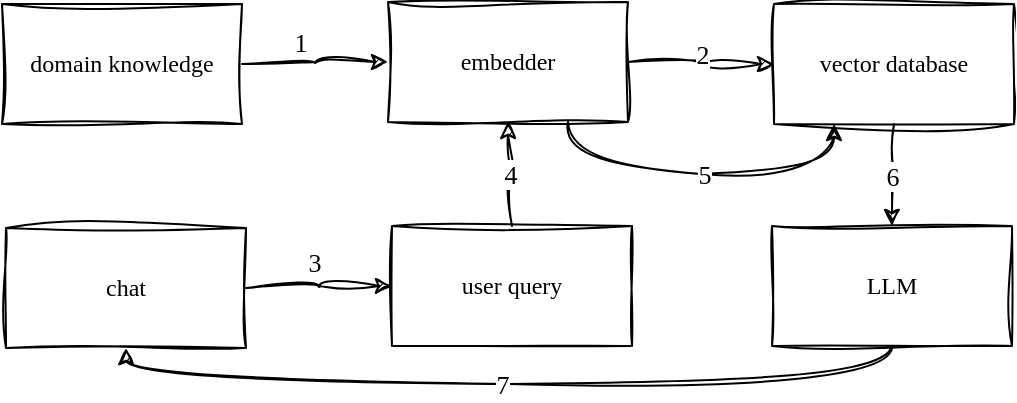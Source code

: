 <mxfile>
    <diagram id="J6ExYKhYihaM2sGmwu-2" name="Page-1">
        <mxGraphModel dx="852" dy="576" grid="1" gridSize="1" guides="1" tooltips="1" connect="1" arrows="1" fold="1" page="1" pageScale="1" pageWidth="850" pageHeight="1100" math="0" shadow="0">
            <root>
                <mxCell id="0"/>
                <mxCell id="1" parent="0"/>
                <mxCell id="2" value="chat" style="rounded=0;whiteSpace=wrap;html=1;fillColor=none;sketch=1;curveFitting=1;jiggle=2;fontFamily=Comic Sans MS;" vertex="1" parent="1">
                    <mxGeometry x="97" y="146" width="120" height="60" as="geometry"/>
                </mxCell>
                <mxCell id="3" value="domain knowledge" style="rounded=0;whiteSpace=wrap;html=1;fillColor=none;sketch=1;curveFitting=1;jiggle=2;fontFamily=Comic Sans MS;" vertex="1" parent="1">
                    <mxGeometry x="95" y="34" width="120" height="60" as="geometry"/>
                </mxCell>
                <mxCell id="4" value="user query" style="rounded=0;whiteSpace=wrap;html=1;fillColor=none;sketch=1;curveFitting=1;jiggle=2;fontFamily=Comic Sans MS;" vertex="1" parent="1">
                    <mxGeometry x="290" y="145" width="120" height="60" as="geometry"/>
                </mxCell>
                <mxCell id="5" value="" style="endArrow=classic;html=1;exitX=1;exitY=0.5;exitDx=0;exitDy=0;entryX=0;entryY=0.5;entryDx=0;entryDy=0;edgeStyle=orthogonalEdgeStyle;curved=1;sketch=1;curveFitting=1;jiggle=2;" edge="1" parent="1" source="2" target="4">
                    <mxGeometry width="50" height="50" relative="1" as="geometry">
                        <mxPoint x="262" y="365" as="sourcePoint"/>
                        <mxPoint x="312" y="315" as="targetPoint"/>
                    </mxGeometry>
                </mxCell>
                <mxCell id="13" value="3" style="edgeLabel;html=1;align=center;verticalAlign=middle;resizable=0;points=[];fontFamily=Comic Sans MS;fontSize=13;" vertex="1" connectable="0" parent="5">
                    <mxGeometry x="0.022" relative="1" as="geometry">
                        <mxPoint x="-3" y="-12" as="offset"/>
                    </mxGeometry>
                </mxCell>
                <mxCell id="6" value="embedder" style="rounded=0;whiteSpace=wrap;html=1;fillColor=none;sketch=1;curveFitting=1;jiggle=2;fontFamily=Comic Sans MS;" vertex="1" parent="1">
                    <mxGeometry x="288" y="33" width="120" height="60" as="geometry"/>
                </mxCell>
                <mxCell id="8" value="" style="endArrow=classic;html=1;exitX=1;exitY=0.5;exitDx=0;exitDy=0;entryX=0;entryY=0.5;entryDx=0;entryDy=0;edgeStyle=orthogonalEdgeStyle;curved=1;sketch=1;curveFitting=1;jiggle=2;strokeWidth=1;" edge="1" parent="1" source="3" target="6">
                    <mxGeometry width="50" height="50" relative="1" as="geometry">
                        <mxPoint x="220" y="161" as="sourcePoint"/>
                        <mxPoint x="275" y="161" as="targetPoint"/>
                    </mxGeometry>
                </mxCell>
                <mxCell id="10" value="1" style="edgeLabel;html=1;align=center;verticalAlign=middle;resizable=0;points=[];fontFamily=Comic Sans MS;fontSize=13;" vertex="1" connectable="0" parent="8">
                    <mxGeometry x="-0.086" y="-1" relative="1" as="geometry">
                        <mxPoint x="-5" y="-12" as="offset"/>
                    </mxGeometry>
                </mxCell>
                <mxCell id="9" value="vector database" style="rounded=0;whiteSpace=wrap;html=1;fillColor=none;sketch=1;curveFitting=1;jiggle=2;fontFamily=Comic Sans MS;" vertex="1" parent="1">
                    <mxGeometry x="481" y="34" width="120" height="60" as="geometry"/>
                </mxCell>
                <mxCell id="11" value="" style="endArrow=classic;html=1;exitX=1;exitY=0.5;exitDx=0;exitDy=0;entryX=0;entryY=0.5;entryDx=0;entryDy=0;edgeStyle=orthogonalEdgeStyle;curved=1;sketch=1;curveFitting=1;jiggle=2;" edge="1" parent="1" source="6" target="9">
                    <mxGeometry width="50" height="50" relative="1" as="geometry">
                        <mxPoint x="218" y="177" as="sourcePoint"/>
                        <mxPoint x="291" y="176" as="targetPoint"/>
                    </mxGeometry>
                </mxCell>
                <mxCell id="12" value="2" style="edgeLabel;html=1;align=center;verticalAlign=middle;resizable=0;points=[];fontFamily=Comic Sans MS;fontSize=13;" vertex="1" connectable="0" parent="11">
                    <mxGeometry x="0.013" y="-2" relative="1" as="geometry">
                        <mxPoint y="-7" as="offset"/>
                    </mxGeometry>
                </mxCell>
                <mxCell id="14" value="" style="endArrow=classic;html=1;exitX=0.5;exitY=0;exitDx=0;exitDy=0;entryX=0.5;entryY=1;entryDx=0;entryDy=0;edgeStyle=orthogonalEdgeStyle;curved=1;sketch=1;curveFitting=1;jiggle=2;" edge="1" parent="1" source="4" target="6">
                    <mxGeometry width="50" height="50" relative="1" as="geometry">
                        <mxPoint x="218" y="177" as="sourcePoint"/>
                        <mxPoint x="291" y="176" as="targetPoint"/>
                    </mxGeometry>
                </mxCell>
                <mxCell id="15" value="4" style="edgeLabel;html=1;align=center;verticalAlign=middle;resizable=0;points=[];fontFamily=Comic Sans MS;fontSize=13;" vertex="1" connectable="0" parent="14">
                    <mxGeometry x="0.022" relative="1" as="geometry">
                        <mxPoint as="offset"/>
                    </mxGeometry>
                </mxCell>
                <mxCell id="16" value="" style="endArrow=classic;html=1;exitX=0.75;exitY=1;exitDx=0;exitDy=0;entryX=0.25;entryY=1;entryDx=0;entryDy=0;edgeStyle=orthogonalEdgeStyle;curved=1;sketch=1;curveFitting=1;jiggle=2;" edge="1" parent="1" source="6" target="9">
                    <mxGeometry width="50" height="50" relative="1" as="geometry">
                        <mxPoint x="351" y="146" as="sourcePoint"/>
                        <mxPoint x="349" y="94" as="targetPoint"/>
                        <Array as="points">
                            <mxPoint x="378" y="119"/>
                            <mxPoint x="511" y="119"/>
                        </Array>
                    </mxGeometry>
                </mxCell>
                <mxCell id="17" value="5" style="edgeLabel;html=1;align=center;verticalAlign=middle;resizable=0;points=[];fontFamily=Comic Sans MS;fontSize=13;" vertex="1" connectable="0" parent="16">
                    <mxGeometry x="0.022" relative="1" as="geometry">
                        <mxPoint as="offset"/>
                    </mxGeometry>
                </mxCell>
                <mxCell id="19" value="LLM" style="rounded=0;whiteSpace=wrap;html=1;fillColor=none;sketch=1;curveFitting=1;jiggle=2;fontFamily=Comic Sans MS;" vertex="1" parent="1">
                    <mxGeometry x="480" y="145" width="120" height="60" as="geometry"/>
                </mxCell>
                <mxCell id="20" value="" style="endArrow=classic;html=1;exitX=0.5;exitY=1;exitDx=0;exitDy=0;entryX=0.5;entryY=0;entryDx=0;entryDy=0;edgeStyle=orthogonalEdgeStyle;curved=1;sketch=1;curveFitting=1;jiggle=2;" edge="1" parent="1" source="9" target="19">
                    <mxGeometry width="50" height="50" relative="1" as="geometry">
                        <mxPoint x="218" y="177" as="sourcePoint"/>
                        <mxPoint x="291" y="176" as="targetPoint"/>
                    </mxGeometry>
                </mxCell>
                <mxCell id="21" value="6" style="edgeLabel;html=1;align=center;verticalAlign=middle;resizable=0;points=[];fontFamily=Comic Sans MS;fontSize=13;" vertex="1" connectable="0" parent="20">
                    <mxGeometry x="0.022" relative="1" as="geometry">
                        <mxPoint as="offset"/>
                    </mxGeometry>
                </mxCell>
                <mxCell id="22" value="" style="endArrow=classic;html=1;exitX=0.5;exitY=1;exitDx=0;exitDy=0;entryX=0.5;entryY=1;entryDx=0;entryDy=0;edgeStyle=orthogonalEdgeStyle;curved=1;sketch=1;curveFitting=1;jiggle=2;" edge="1" parent="1" source="19" target="2">
                    <mxGeometry width="50" height="50" relative="1" as="geometry">
                        <mxPoint x="218" y="177" as="sourcePoint"/>
                        <mxPoint x="291" y="176" as="targetPoint"/>
                        <Array as="points">
                            <mxPoint x="540" y="224"/>
                            <mxPoint x="157" y="224"/>
                        </Array>
                    </mxGeometry>
                </mxCell>
                <mxCell id="23" value="7" style="edgeLabel;html=1;align=center;verticalAlign=middle;resizable=0;points=[];fontFamily=Comic Sans MS;fontSize=13;" vertex="1" connectable="0" parent="22">
                    <mxGeometry x="0.022" relative="1" as="geometry">
                        <mxPoint as="offset"/>
                    </mxGeometry>
                </mxCell>
            </root>
        </mxGraphModel>
    </diagram>
</mxfile>
